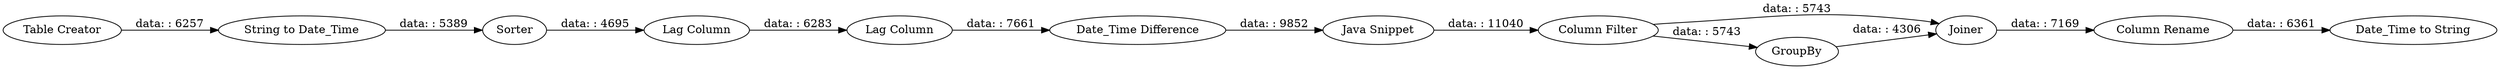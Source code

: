 digraph {
	"4661272540197475714_62" [label="Column Rename"]
	"4661272540197475714_25" [label=Sorter]
	"4661272540197475714_59" [label="Column Filter"]
	"4661272540197475714_26" [label="Date_Time Difference"]
	"4661272540197475714_63" [label="Date_Time to String"]
	"4661272540197475714_44" [label="Java Snippet"]
	"4661272540197475714_61" [label=Joiner]
	"4661272540197475714_65" [label="String to Date_Time"]
	"4661272540197475714_60" [label=GroupBy]
	"4661272540197475714_23" [label="Lag Column"]
	"4661272540197475714_64" [label="Table Creator"]
	"4661272540197475714_24" [label="Lag Column"]
	"4661272540197475714_59" -> "4661272540197475714_61" [label="data: : 5743"]
	"4661272540197475714_64" -> "4661272540197475714_65" [label="data: : 6257"]
	"4661272540197475714_44" -> "4661272540197475714_59" [label="data: : 11040"]
	"4661272540197475714_26" -> "4661272540197475714_44" [label="data: : 9852"]
	"4661272540197475714_59" -> "4661272540197475714_60" [label="data: : 5743"]
	"4661272540197475714_60" -> "4661272540197475714_61" [label="data: : 4306"]
	"4661272540197475714_25" -> "4661272540197475714_23" [label="data: : 4695"]
	"4661272540197475714_24" -> "4661272540197475714_26" [label="data: : 7661"]
	"4661272540197475714_65" -> "4661272540197475714_25" [label="data: : 5389"]
	"4661272540197475714_62" -> "4661272540197475714_63" [label="data: : 6361"]
	"4661272540197475714_23" -> "4661272540197475714_24" [label="data: : 6283"]
	"4661272540197475714_61" -> "4661272540197475714_62" [label="data: : 7169"]
	rankdir=LR
}
